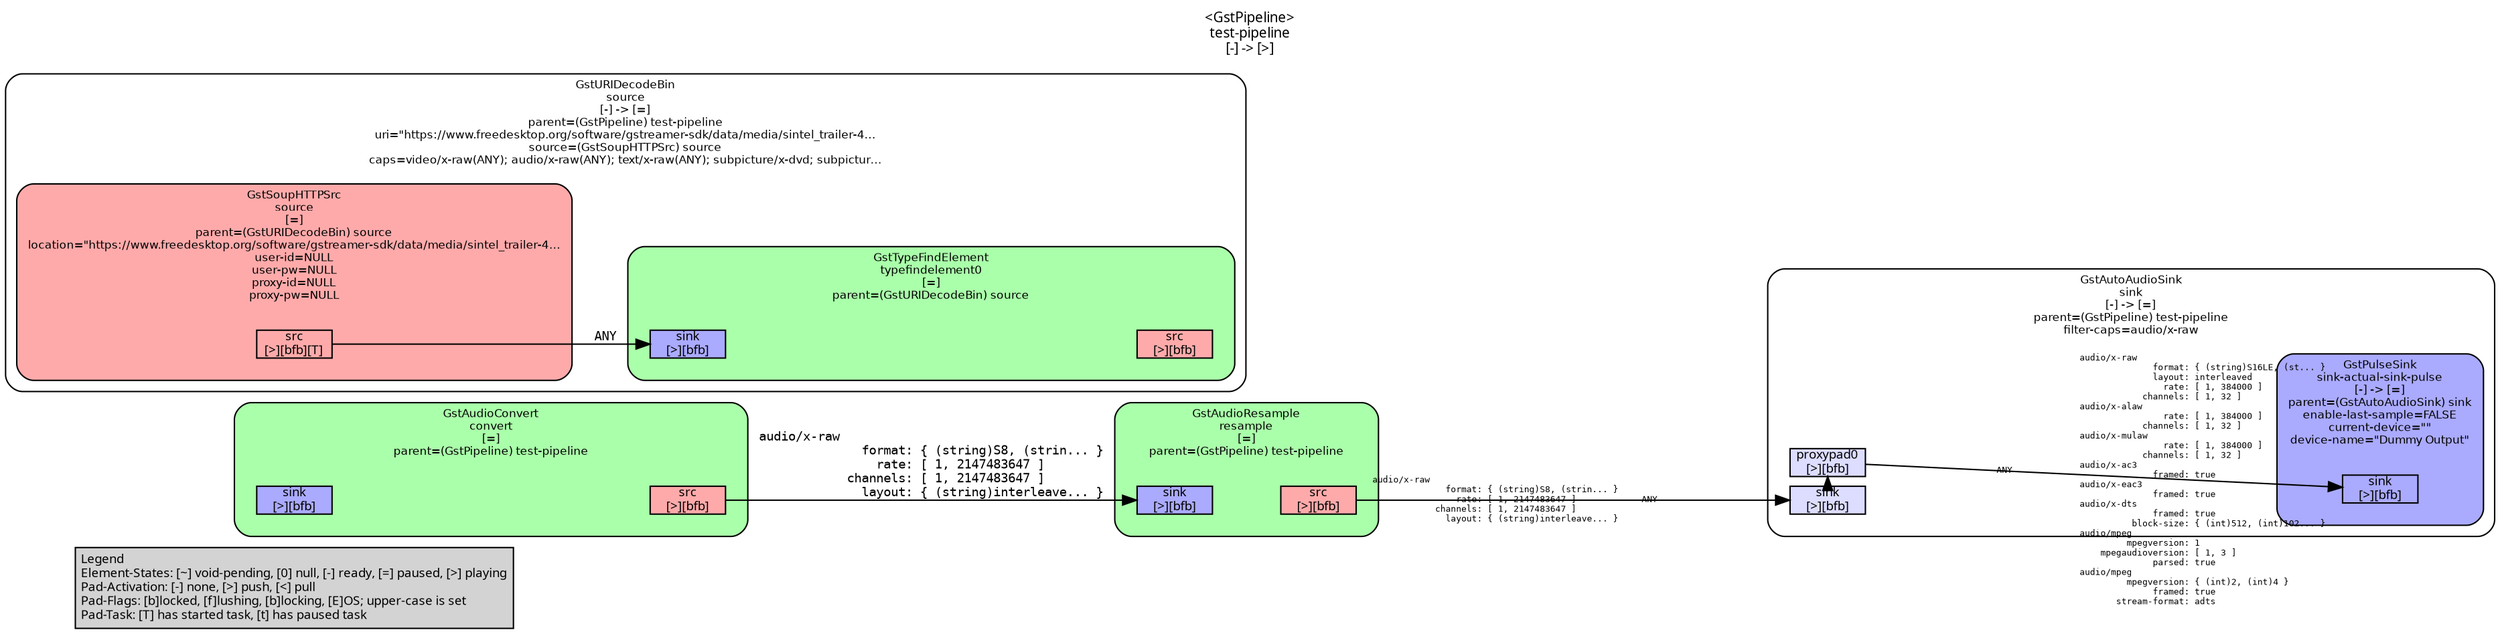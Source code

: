 digraph pipeline {
  rankdir=LR;
  fontname="sans";
  fontsize="10";
  labelloc=t;
  nodesep=.1;
  ranksep=.2;
  label="<GstPipeline>\ntest-pipeline\n[-] -> [>]";
  node [style="filled,rounded", shape=box, fontsize="9", fontname="sans", margin="0.0,0.0"];
  edge [labelfontsize="6", fontsize="9", fontname="monospace"];
  
  legend [
    pos="0,0!",
    margin="0.05,0.05",
    style="filled",
    label="Legend\lElement-States: [~] void-pending, [0] null, [-] ready, [=] paused, [>] playing\lPad-Activation: [-] none, [>] push, [<] pull\lPad-Flags: [b]locked, [f]lushing, [b]locking, [E]OS; upper-case is set\lPad-Task: [T] has started task, [t] has paused task\l",
  ];
  subgraph cluster_sink_0x561ac311b060 {
    fontname="Bitstream Vera Sans";
    fontsize="8";
    style="filled,rounded";
    color=black;
    label="GstAutoAudioSink\nsink\n[-] -> [=]\nparent=(GstPipeline) test-pipeline\nfilter-caps=audio/x-raw";
    subgraph cluster_sink_0x561ac311b060_sink {
      label="";
      style="invis";
      _proxypad0_0x561ac3110380 [color=black, fillcolor="#ddddff", label="proxypad0\n[>][bfb]", height="0.2", style="filled,solid"];
    sink_0x561ac311b060_sink_0x561ac311c070 -> _proxypad0_0x561ac3110380 [style=dashed, minlen=0]
      sink_0x561ac311b060_sink_0x561ac311c070 [color=black, fillcolor="#ddddff", label="sink\n[>][bfb]", height="0.2", style="filled,solid"];
    }

    fillcolor="#ffffff";
    subgraph cluster_sink_actual_sink_pulse_0x561ac3135e70 {
      fontname="Bitstream Vera Sans";
      fontsize="8";
      style="filled,rounded";
      color=black;
      label="GstPulseSink\nsink-actual-sink-pulse\n[-] -> [=]\nparent=(GstAutoAudioSink) sink\nenable-last-sample=FALSE\ncurrent-device=\"\"\ndevice-name=\"Dummy Output\"";
      subgraph cluster_sink_actual_sink_pulse_0x561ac3135e70_sink {
        label="";
        style="invis";
        sink_actual_sink_pulse_0x561ac3135e70_sink_0x561ac3114bf0 [color=black, fillcolor="#aaaaff", label="sink\n[>][bfb]", height="0.2", style="filled,solid"];
      }

      fillcolor="#aaaaff";
    }

    _proxypad0_0x561ac3110380 -> sink_actual_sink_pulse_0x561ac3135e70_sink_0x561ac3114bf0 [labeldistance="10", labelangle="0", label="                                                  ", taillabel="ANY", headlabel="audio/x-raw\l              format: { (string)S16LE, (st... }\l              layout: interleaved\l                rate: [ 1, 384000 ]\l            channels: [ 1, 32 ]\laudio/x-alaw\l                rate: [ 1, 384000 ]\l            channels: [ 1, 32 ]\laudio/x-mulaw\l                rate: [ 1, 384000 ]\l            channels: [ 1, 32 ]\laudio/x-ac3\l              framed: true\laudio/x-eac3\l              framed: true\laudio/x-dts\l              framed: true\l          block-size: { (int)512, (int)102... }\laudio/mpeg\l         mpegversion: 1\l    mpegaudioversion: [ 1, 3 ]\l              parsed: true\laudio/mpeg\l         mpegversion: { (int)2, (int)4 }\l              framed: true\l       stream-format: adts\l"]
  }

  subgraph cluster_resample_0x561ac31182b0 {
    fontname="Bitstream Vera Sans";
    fontsize="8";
    style="filled,rounded";
    color=black;
    label="GstAudioResample\nresample\n[=]\nparent=(GstPipeline) test-pipeline";
    subgraph cluster_resample_0x561ac31182b0_sink {
      label="";
      style="invis";
      resample_0x561ac31182b0_sink_0x561ac3114500 [color=black, fillcolor="#aaaaff", label="sink\n[>][bfb]", height="0.2", style="filled,solid"];
    }

    subgraph cluster_resample_0x561ac31182b0_src {
      label="";
      style="invis";
      resample_0x561ac31182b0_src_0x561ac3114750 [color=black, fillcolor="#ffaaaa", label="src\n[>][bfb]", height="0.2", style="filled,solid"];
    }

    resample_0x561ac31182b0_sink_0x561ac3114500 -> resample_0x561ac31182b0_src_0x561ac3114750 [style="invis"];
    fillcolor="#aaffaa";
  }

  resample_0x561ac31182b0_src_0x561ac3114750 -> sink_0x561ac311b060_sink_0x561ac311c070 [labeldistance="10", labelangle="0", label="                                                  ", taillabel="audio/x-raw\l              format: { (string)S8, (strin... }\l                rate: [ 1, 2147483647 ]\l            channels: [ 1, 2147483647 ]\l              layout: { (string)interleave... }\l", headlabel="ANY"]
  subgraph cluster_convert_0x561ac3113310 {
    fontname="Bitstream Vera Sans";
    fontsize="8";
    style="filled,rounded";
    color=black;
    label="GstAudioConvert\nconvert\n[=]\nparent=(GstPipeline) test-pipeline";
    subgraph cluster_convert_0x561ac3113310_sink {
      label="";
      style="invis";
      convert_0x561ac3113310_sink_0x561ac3114060 [color=black, fillcolor="#aaaaff", label="sink\n[>][bfb]", height="0.2", style="filled,solid"];
    }

    subgraph cluster_convert_0x561ac3113310_src {
      label="";
      style="invis";
      convert_0x561ac3113310_src_0x561ac31142b0 [color=black, fillcolor="#ffaaaa", label="src\n[>][bfb]", height="0.2", style="filled,solid"];
    }

    convert_0x561ac3113310_sink_0x561ac3114060 -> convert_0x561ac3113310_src_0x561ac31142b0 [style="invis"];
    fillcolor="#aaffaa";
  }

  convert_0x561ac3113310_src_0x561ac31142b0 -> resample_0x561ac31182b0_sink_0x561ac3114500 [label="audio/x-raw\l              format: { (string)S8, (strin... }\l                rate: [ 1, 2147483647 ]\l            channels: [ 1, 2147483647 ]\l              layout: { (string)interleave... }\l"]
  subgraph cluster_source_0x561ac31100f0 {
    fontname="Bitstream Vera Sans";
    fontsize="8";
    style="filled,rounded";
    color=black;
    label="GstURIDecodeBin\nsource\n[-] -> [=]\nparent=(GstPipeline) test-pipeline\nuri=\"https://www.freedesktop.org/software/gstreamer-sdk/data/media/sintel_trailer-4…\nsource=(GstSoupHTTPSrc) source\ncaps=video/x-raw(ANY); audio/x-raw(ANY); text/x-raw(ANY); subpicture/x-dvd; subpictur…";
    fillcolor="#ffffff";
    subgraph cluster_typefindelement0_0x561ac3164040 {
      fontname="Bitstream Vera Sans";
      fontsize="8";
      style="filled,rounded";
      color=black;
      label="GstTypeFindElement\ntypefindelement0\n[=]\nparent=(GstURIDecodeBin) source";
      subgraph cluster_typefindelement0_0x561ac3164040_sink {
        label="";
        style="invis";
        typefindelement0_0x561ac3164040_sink_0x561ac3115090 [color=black, fillcolor="#aaaaff", label="sink\n[>][bfb]", height="0.2", style="filled,solid"];
      }

      subgraph cluster_typefindelement0_0x561ac3164040_src {
        label="";
        style="invis";
        typefindelement0_0x561ac3164040_src_0x561ac31149a0 [color=black, fillcolor="#ffaaaa", label="src\n[>][bfb]", height="0.2", style="filled,solid"];
      }

      typefindelement0_0x561ac3164040_sink_0x561ac3115090 -> typefindelement0_0x561ac3164040_src_0x561ac31149a0 [style="invis"];
      fillcolor="#aaffaa";
    }

    subgraph cluster_source_0x561ac31629f0 {
      fontname="Bitstream Vera Sans";
      fontsize="8";
      style="filled,rounded";
      color=black;
      label="GstSoupHTTPSrc\nsource\n[=]\nparent=(GstURIDecodeBin) source\nlocation=\"https://www.freedesktop.org/software/gstreamer-sdk/data/media/sintel_trailer-4…\nuser-id=NULL\nuser-pw=NULL\nproxy-id=NULL\nproxy-pw=NULL";
      subgraph cluster_source_0x561ac31629f0_src {
        label="";
        style="invis";
        source_0x561ac31629f0_src_0x561ac3114e40 [color=black, fillcolor="#ffaaaa", label="src\n[>][bfb][T]", height="0.2", style="filled,solid"];
      }

      fillcolor="#ffaaaa";
    }

    source_0x561ac31629f0_src_0x561ac3114e40 -> typefindelement0_0x561ac3164040_sink_0x561ac3115090 [label="ANY"]
  }

}
